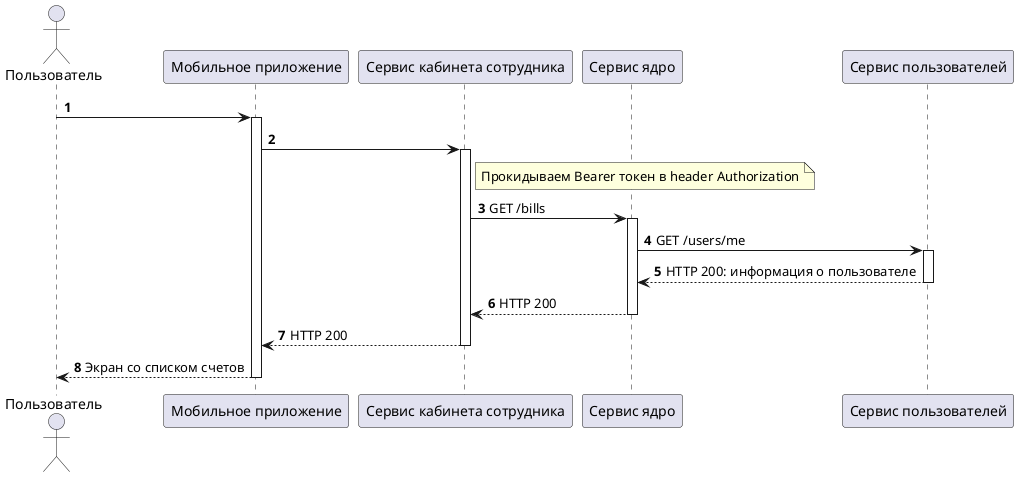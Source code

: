 @startuml
'https://plantuml.com/sequence-diagram

autonumber

actor "Пользователь" as User
participant "Мобильное приложение" as MobileApp
participant "Сервис кабинета сотрудника" as EmployerService
participant "Сервис ядро" as CoreService
participant "Сервис пользователей" as UserService

User -> MobileApp
activate MobileApp

    MobileApp -> EmployerService
    activate EmployerService

        note right EmployerService
        Прокидываем Bearer токен в header Authorization
        end note

        EmployerService -> CoreService: GET /bills
        activate CoreService

            CoreService -> UserService: GET /users/me
            activate UserService
            return HTTP 200: информация о пользователе
        return HTTP 200
    return HTTP 200
return Экран со списком счетов

@enduml